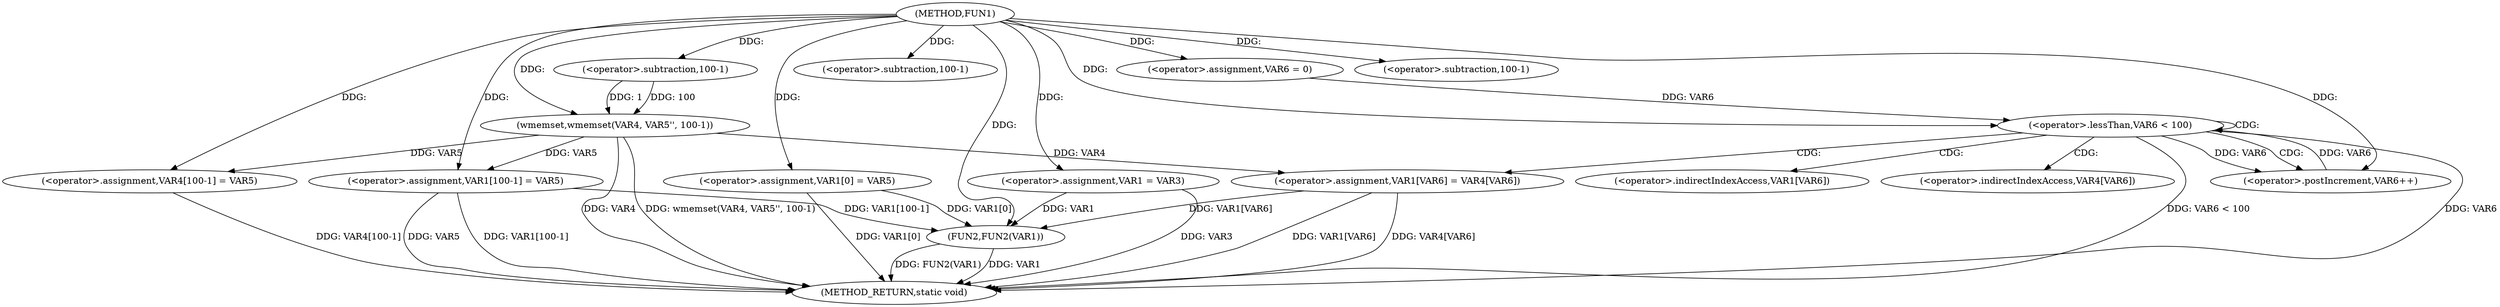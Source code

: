 digraph FUN1 {  
"1000100" [label = "(METHOD,FUN1)" ]
"1000157" [label = "(METHOD_RETURN,static void)" ]
"1000107" [label = "(<operator>.assignment,VAR1 = VAR3)" ]
"1000110" [label = "(<operator>.assignment,VAR1[0] = VAR5)" ]
"1000118" [label = "(wmemset,wmemset(VAR4, VAR5'', 100-1))" ]
"1000121" [label = "(<operator>.subtraction,100-1)" ]
"1000124" [label = "(<operator>.assignment,VAR4[100-1] = VAR5)" ]
"1000127" [label = "(<operator>.subtraction,100-1)" ]
"1000132" [label = "(<operator>.assignment,VAR6 = 0)" ]
"1000135" [label = "(<operator>.lessThan,VAR6 < 100)" ]
"1000138" [label = "(<operator>.postIncrement,VAR6++)" ]
"1000141" [label = "(<operator>.assignment,VAR1[VAR6] = VAR4[VAR6])" ]
"1000148" [label = "(<operator>.assignment,VAR1[100-1] = VAR5)" ]
"1000151" [label = "(<operator>.subtraction,100-1)" ]
"1000155" [label = "(FUN2,FUN2(VAR1))" ]
"1000142" [label = "(<operator>.indirectIndexAccess,VAR1[VAR6])" ]
"1000145" [label = "(<operator>.indirectIndexAccess,VAR4[VAR6])" ]
  "1000141" -> "1000157"  [ label = "DDG: VAR1[VAR6]"] 
  "1000124" -> "1000157"  [ label = "DDG: VAR4[100-1]"] 
  "1000155" -> "1000157"  [ label = "DDG: FUN2(VAR1)"] 
  "1000118" -> "1000157"  [ label = "DDG: wmemset(VAR4, VAR5'', 100-1)"] 
  "1000148" -> "1000157"  [ label = "DDG: VAR5"] 
  "1000118" -> "1000157"  [ label = "DDG: VAR4"] 
  "1000110" -> "1000157"  [ label = "DDG: VAR1[0]"] 
  "1000107" -> "1000157"  [ label = "DDG: VAR3"] 
  "1000148" -> "1000157"  [ label = "DDG: VAR1[100-1]"] 
  "1000135" -> "1000157"  [ label = "DDG: VAR6 < 100"] 
  "1000135" -> "1000157"  [ label = "DDG: VAR6"] 
  "1000141" -> "1000157"  [ label = "DDG: VAR4[VAR6]"] 
  "1000155" -> "1000157"  [ label = "DDG: VAR1"] 
  "1000100" -> "1000107"  [ label = "DDG: "] 
  "1000100" -> "1000110"  [ label = "DDG: "] 
  "1000100" -> "1000118"  [ label = "DDG: "] 
  "1000121" -> "1000118"  [ label = "DDG: 100"] 
  "1000121" -> "1000118"  [ label = "DDG: 1"] 
  "1000100" -> "1000121"  [ label = "DDG: "] 
  "1000118" -> "1000124"  [ label = "DDG: VAR5"] 
  "1000100" -> "1000124"  [ label = "DDG: "] 
  "1000100" -> "1000127"  [ label = "DDG: "] 
  "1000100" -> "1000132"  [ label = "DDG: "] 
  "1000138" -> "1000135"  [ label = "DDG: VAR6"] 
  "1000132" -> "1000135"  [ label = "DDG: VAR6"] 
  "1000100" -> "1000135"  [ label = "DDG: "] 
  "1000135" -> "1000138"  [ label = "DDG: VAR6"] 
  "1000100" -> "1000138"  [ label = "DDG: "] 
  "1000118" -> "1000141"  [ label = "DDG: VAR4"] 
  "1000100" -> "1000148"  [ label = "DDG: "] 
  "1000118" -> "1000148"  [ label = "DDG: VAR5"] 
  "1000100" -> "1000151"  [ label = "DDG: "] 
  "1000141" -> "1000155"  [ label = "DDG: VAR1[VAR6]"] 
  "1000107" -> "1000155"  [ label = "DDG: VAR1"] 
  "1000148" -> "1000155"  [ label = "DDG: VAR1[100-1]"] 
  "1000110" -> "1000155"  [ label = "DDG: VAR1[0]"] 
  "1000100" -> "1000155"  [ label = "DDG: "] 
  "1000135" -> "1000142"  [ label = "CDG: "] 
  "1000135" -> "1000141"  [ label = "CDG: "] 
  "1000135" -> "1000145"  [ label = "CDG: "] 
  "1000135" -> "1000135"  [ label = "CDG: "] 
  "1000135" -> "1000138"  [ label = "CDG: "] 
}
